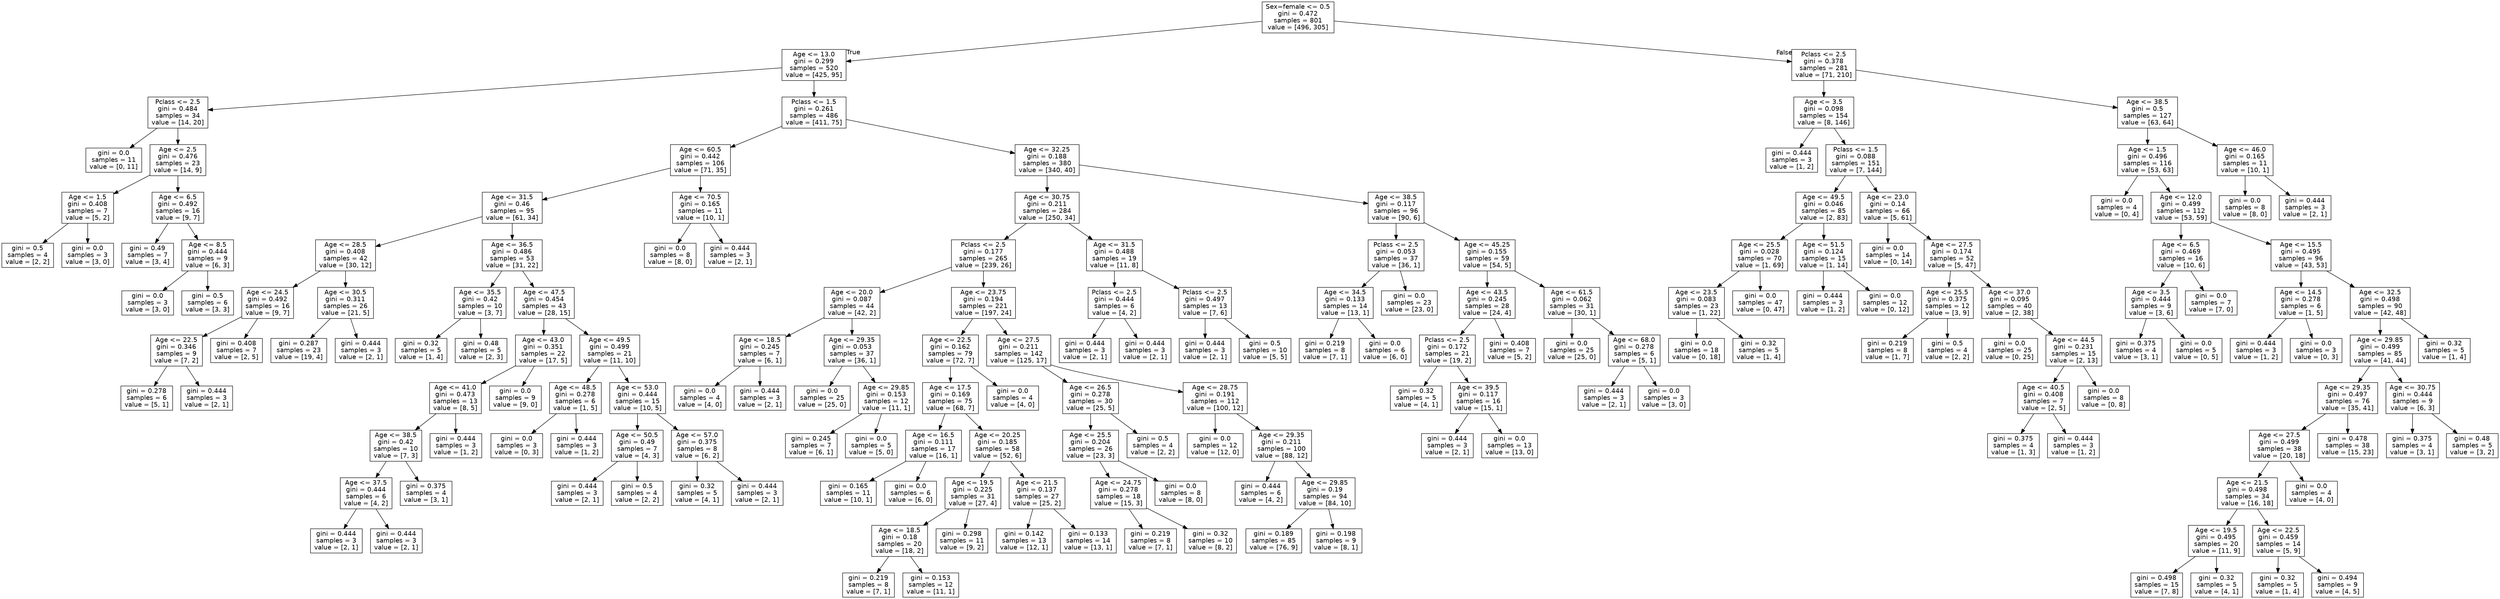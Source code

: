 digraph Tree {
node [shape=box, fontname="helvetica"] ;
edge [fontname="helvetica"] ;
0 [label="Sex=female <= 0.5\ngini = 0.472\nsamples = 801\nvalue = [496, 305]"] ;
1 [label="Age <= 13.0\ngini = 0.299\nsamples = 520\nvalue = [425, 95]"] ;
0 -> 1 [labeldistance=2.5, labelangle=45, headlabel="True"] ;
2 [label="Pclass <= 2.5\ngini = 0.484\nsamples = 34\nvalue = [14, 20]"] ;
1 -> 2 ;
3 [label="gini = 0.0\nsamples = 11\nvalue = [0, 11]"] ;
2 -> 3 ;
4 [label="Age <= 2.5\ngini = 0.476\nsamples = 23\nvalue = [14, 9]"] ;
2 -> 4 ;
5 [label="Age <= 1.5\ngini = 0.408\nsamples = 7\nvalue = [5, 2]"] ;
4 -> 5 ;
6 [label="gini = 0.5\nsamples = 4\nvalue = [2, 2]"] ;
5 -> 6 ;
7 [label="gini = 0.0\nsamples = 3\nvalue = [3, 0]"] ;
5 -> 7 ;
8 [label="Age <= 6.5\ngini = 0.492\nsamples = 16\nvalue = [9, 7]"] ;
4 -> 8 ;
9 [label="gini = 0.49\nsamples = 7\nvalue = [3, 4]"] ;
8 -> 9 ;
10 [label="Age <= 8.5\ngini = 0.444\nsamples = 9\nvalue = [6, 3]"] ;
8 -> 10 ;
11 [label="gini = 0.0\nsamples = 3\nvalue = [3, 0]"] ;
10 -> 11 ;
12 [label="gini = 0.5\nsamples = 6\nvalue = [3, 3]"] ;
10 -> 12 ;
13 [label="Pclass <= 1.5\ngini = 0.261\nsamples = 486\nvalue = [411, 75]"] ;
1 -> 13 ;
14 [label="Age <= 60.5\ngini = 0.442\nsamples = 106\nvalue = [71, 35]"] ;
13 -> 14 ;
15 [label="Age <= 31.5\ngini = 0.46\nsamples = 95\nvalue = [61, 34]"] ;
14 -> 15 ;
16 [label="Age <= 28.5\ngini = 0.408\nsamples = 42\nvalue = [30, 12]"] ;
15 -> 16 ;
17 [label="Age <= 24.5\ngini = 0.492\nsamples = 16\nvalue = [9, 7]"] ;
16 -> 17 ;
18 [label="Age <= 22.5\ngini = 0.346\nsamples = 9\nvalue = [7, 2]"] ;
17 -> 18 ;
19 [label="gini = 0.278\nsamples = 6\nvalue = [5, 1]"] ;
18 -> 19 ;
20 [label="gini = 0.444\nsamples = 3\nvalue = [2, 1]"] ;
18 -> 20 ;
21 [label="gini = 0.408\nsamples = 7\nvalue = [2, 5]"] ;
17 -> 21 ;
22 [label="Age <= 30.5\ngini = 0.311\nsamples = 26\nvalue = [21, 5]"] ;
16 -> 22 ;
23 [label="gini = 0.287\nsamples = 23\nvalue = [19, 4]"] ;
22 -> 23 ;
24 [label="gini = 0.444\nsamples = 3\nvalue = [2, 1]"] ;
22 -> 24 ;
25 [label="Age <= 36.5\ngini = 0.486\nsamples = 53\nvalue = [31, 22]"] ;
15 -> 25 ;
26 [label="Age <= 35.5\ngini = 0.42\nsamples = 10\nvalue = [3, 7]"] ;
25 -> 26 ;
27 [label="gini = 0.32\nsamples = 5\nvalue = [1, 4]"] ;
26 -> 27 ;
28 [label="gini = 0.48\nsamples = 5\nvalue = [2, 3]"] ;
26 -> 28 ;
29 [label="Age <= 47.5\ngini = 0.454\nsamples = 43\nvalue = [28, 15]"] ;
25 -> 29 ;
30 [label="Age <= 43.0\ngini = 0.351\nsamples = 22\nvalue = [17, 5]"] ;
29 -> 30 ;
31 [label="Age <= 41.0\ngini = 0.473\nsamples = 13\nvalue = [8, 5]"] ;
30 -> 31 ;
32 [label="Age <= 38.5\ngini = 0.42\nsamples = 10\nvalue = [7, 3]"] ;
31 -> 32 ;
33 [label="Age <= 37.5\ngini = 0.444\nsamples = 6\nvalue = [4, 2]"] ;
32 -> 33 ;
34 [label="gini = 0.444\nsamples = 3\nvalue = [2, 1]"] ;
33 -> 34 ;
35 [label="gini = 0.444\nsamples = 3\nvalue = [2, 1]"] ;
33 -> 35 ;
36 [label="gini = 0.375\nsamples = 4\nvalue = [3, 1]"] ;
32 -> 36 ;
37 [label="gini = 0.444\nsamples = 3\nvalue = [1, 2]"] ;
31 -> 37 ;
38 [label="gini = 0.0\nsamples = 9\nvalue = [9, 0]"] ;
30 -> 38 ;
39 [label="Age <= 49.5\ngini = 0.499\nsamples = 21\nvalue = [11, 10]"] ;
29 -> 39 ;
40 [label="Age <= 48.5\ngini = 0.278\nsamples = 6\nvalue = [1, 5]"] ;
39 -> 40 ;
41 [label="gini = 0.0\nsamples = 3\nvalue = [0, 3]"] ;
40 -> 41 ;
42 [label="gini = 0.444\nsamples = 3\nvalue = [1, 2]"] ;
40 -> 42 ;
43 [label="Age <= 53.0\ngini = 0.444\nsamples = 15\nvalue = [10, 5]"] ;
39 -> 43 ;
44 [label="Age <= 50.5\ngini = 0.49\nsamples = 7\nvalue = [4, 3]"] ;
43 -> 44 ;
45 [label="gini = 0.444\nsamples = 3\nvalue = [2, 1]"] ;
44 -> 45 ;
46 [label="gini = 0.5\nsamples = 4\nvalue = [2, 2]"] ;
44 -> 46 ;
47 [label="Age <= 57.0\ngini = 0.375\nsamples = 8\nvalue = [6, 2]"] ;
43 -> 47 ;
48 [label="gini = 0.32\nsamples = 5\nvalue = [4, 1]"] ;
47 -> 48 ;
49 [label="gini = 0.444\nsamples = 3\nvalue = [2, 1]"] ;
47 -> 49 ;
50 [label="Age <= 70.5\ngini = 0.165\nsamples = 11\nvalue = [10, 1]"] ;
14 -> 50 ;
51 [label="gini = 0.0\nsamples = 8\nvalue = [8, 0]"] ;
50 -> 51 ;
52 [label="gini = 0.444\nsamples = 3\nvalue = [2, 1]"] ;
50 -> 52 ;
53 [label="Age <= 32.25\ngini = 0.188\nsamples = 380\nvalue = [340, 40]"] ;
13 -> 53 ;
54 [label="Age <= 30.75\ngini = 0.211\nsamples = 284\nvalue = [250, 34]"] ;
53 -> 54 ;
55 [label="Pclass <= 2.5\ngini = 0.177\nsamples = 265\nvalue = [239, 26]"] ;
54 -> 55 ;
56 [label="Age <= 20.0\ngini = 0.087\nsamples = 44\nvalue = [42, 2]"] ;
55 -> 56 ;
57 [label="Age <= 18.5\ngini = 0.245\nsamples = 7\nvalue = [6, 1]"] ;
56 -> 57 ;
58 [label="gini = 0.0\nsamples = 4\nvalue = [4, 0]"] ;
57 -> 58 ;
59 [label="gini = 0.444\nsamples = 3\nvalue = [2, 1]"] ;
57 -> 59 ;
60 [label="Age <= 29.35\ngini = 0.053\nsamples = 37\nvalue = [36, 1]"] ;
56 -> 60 ;
61 [label="gini = 0.0\nsamples = 25\nvalue = [25, 0]"] ;
60 -> 61 ;
62 [label="Age <= 29.85\ngini = 0.153\nsamples = 12\nvalue = [11, 1]"] ;
60 -> 62 ;
63 [label="gini = 0.245\nsamples = 7\nvalue = [6, 1]"] ;
62 -> 63 ;
64 [label="gini = 0.0\nsamples = 5\nvalue = [5, 0]"] ;
62 -> 64 ;
65 [label="Age <= 23.75\ngini = 0.194\nsamples = 221\nvalue = [197, 24]"] ;
55 -> 65 ;
66 [label="Age <= 22.5\ngini = 0.162\nsamples = 79\nvalue = [72, 7]"] ;
65 -> 66 ;
67 [label="Age <= 17.5\ngini = 0.169\nsamples = 75\nvalue = [68, 7]"] ;
66 -> 67 ;
68 [label="Age <= 16.5\ngini = 0.111\nsamples = 17\nvalue = [16, 1]"] ;
67 -> 68 ;
69 [label="gini = 0.165\nsamples = 11\nvalue = [10, 1]"] ;
68 -> 69 ;
70 [label="gini = 0.0\nsamples = 6\nvalue = [6, 0]"] ;
68 -> 70 ;
71 [label="Age <= 20.25\ngini = 0.185\nsamples = 58\nvalue = [52, 6]"] ;
67 -> 71 ;
72 [label="Age <= 19.5\ngini = 0.225\nsamples = 31\nvalue = [27, 4]"] ;
71 -> 72 ;
73 [label="Age <= 18.5\ngini = 0.18\nsamples = 20\nvalue = [18, 2]"] ;
72 -> 73 ;
74 [label="gini = 0.219\nsamples = 8\nvalue = [7, 1]"] ;
73 -> 74 ;
75 [label="gini = 0.153\nsamples = 12\nvalue = [11, 1]"] ;
73 -> 75 ;
76 [label="gini = 0.298\nsamples = 11\nvalue = [9, 2]"] ;
72 -> 76 ;
77 [label="Age <= 21.5\ngini = 0.137\nsamples = 27\nvalue = [25, 2]"] ;
71 -> 77 ;
78 [label="gini = 0.142\nsamples = 13\nvalue = [12, 1]"] ;
77 -> 78 ;
79 [label="gini = 0.133\nsamples = 14\nvalue = [13, 1]"] ;
77 -> 79 ;
80 [label="gini = 0.0\nsamples = 4\nvalue = [4, 0]"] ;
66 -> 80 ;
81 [label="Age <= 27.5\ngini = 0.211\nsamples = 142\nvalue = [125, 17]"] ;
65 -> 81 ;
82 [label="Age <= 26.5\ngini = 0.278\nsamples = 30\nvalue = [25, 5]"] ;
81 -> 82 ;
83 [label="Age <= 25.5\ngini = 0.204\nsamples = 26\nvalue = [23, 3]"] ;
82 -> 83 ;
84 [label="Age <= 24.75\ngini = 0.278\nsamples = 18\nvalue = [15, 3]"] ;
83 -> 84 ;
85 [label="gini = 0.219\nsamples = 8\nvalue = [7, 1]"] ;
84 -> 85 ;
86 [label="gini = 0.32\nsamples = 10\nvalue = [8, 2]"] ;
84 -> 86 ;
87 [label="gini = 0.0\nsamples = 8\nvalue = [8, 0]"] ;
83 -> 87 ;
88 [label="gini = 0.5\nsamples = 4\nvalue = [2, 2]"] ;
82 -> 88 ;
89 [label="Age <= 28.75\ngini = 0.191\nsamples = 112\nvalue = [100, 12]"] ;
81 -> 89 ;
90 [label="gini = 0.0\nsamples = 12\nvalue = [12, 0]"] ;
89 -> 90 ;
91 [label="Age <= 29.35\ngini = 0.211\nsamples = 100\nvalue = [88, 12]"] ;
89 -> 91 ;
92 [label="gini = 0.444\nsamples = 6\nvalue = [4, 2]"] ;
91 -> 92 ;
93 [label="Age <= 29.85\ngini = 0.19\nsamples = 94\nvalue = [84, 10]"] ;
91 -> 93 ;
94 [label="gini = 0.189\nsamples = 85\nvalue = [76, 9]"] ;
93 -> 94 ;
95 [label="gini = 0.198\nsamples = 9\nvalue = [8, 1]"] ;
93 -> 95 ;
96 [label="Age <= 31.5\ngini = 0.488\nsamples = 19\nvalue = [11, 8]"] ;
54 -> 96 ;
97 [label="Pclass <= 2.5\ngini = 0.444\nsamples = 6\nvalue = [4, 2]"] ;
96 -> 97 ;
98 [label="gini = 0.444\nsamples = 3\nvalue = [2, 1]"] ;
97 -> 98 ;
99 [label="gini = 0.444\nsamples = 3\nvalue = [2, 1]"] ;
97 -> 99 ;
100 [label="Pclass <= 2.5\ngini = 0.497\nsamples = 13\nvalue = [7, 6]"] ;
96 -> 100 ;
101 [label="gini = 0.444\nsamples = 3\nvalue = [2, 1]"] ;
100 -> 101 ;
102 [label="gini = 0.5\nsamples = 10\nvalue = [5, 5]"] ;
100 -> 102 ;
103 [label="Age <= 38.5\ngini = 0.117\nsamples = 96\nvalue = [90, 6]"] ;
53 -> 103 ;
104 [label="Pclass <= 2.5\ngini = 0.053\nsamples = 37\nvalue = [36, 1]"] ;
103 -> 104 ;
105 [label="Age <= 34.5\ngini = 0.133\nsamples = 14\nvalue = [13, 1]"] ;
104 -> 105 ;
106 [label="gini = 0.219\nsamples = 8\nvalue = [7, 1]"] ;
105 -> 106 ;
107 [label="gini = 0.0\nsamples = 6\nvalue = [6, 0]"] ;
105 -> 107 ;
108 [label="gini = 0.0\nsamples = 23\nvalue = [23, 0]"] ;
104 -> 108 ;
109 [label="Age <= 45.25\ngini = 0.155\nsamples = 59\nvalue = [54, 5]"] ;
103 -> 109 ;
110 [label="Age <= 43.5\ngini = 0.245\nsamples = 28\nvalue = [24, 4]"] ;
109 -> 110 ;
111 [label="Pclass <= 2.5\ngini = 0.172\nsamples = 21\nvalue = [19, 2]"] ;
110 -> 111 ;
112 [label="gini = 0.32\nsamples = 5\nvalue = [4, 1]"] ;
111 -> 112 ;
113 [label="Age <= 39.5\ngini = 0.117\nsamples = 16\nvalue = [15, 1]"] ;
111 -> 113 ;
114 [label="gini = 0.444\nsamples = 3\nvalue = [2, 1]"] ;
113 -> 114 ;
115 [label="gini = 0.0\nsamples = 13\nvalue = [13, 0]"] ;
113 -> 115 ;
116 [label="gini = 0.408\nsamples = 7\nvalue = [5, 2]"] ;
110 -> 116 ;
117 [label="Age <= 61.5\ngini = 0.062\nsamples = 31\nvalue = [30, 1]"] ;
109 -> 117 ;
118 [label="gini = 0.0\nsamples = 25\nvalue = [25, 0]"] ;
117 -> 118 ;
119 [label="Age <= 68.0\ngini = 0.278\nsamples = 6\nvalue = [5, 1]"] ;
117 -> 119 ;
120 [label="gini = 0.444\nsamples = 3\nvalue = [2, 1]"] ;
119 -> 120 ;
121 [label="gini = 0.0\nsamples = 3\nvalue = [3, 0]"] ;
119 -> 121 ;
122 [label="Pclass <= 2.5\ngini = 0.378\nsamples = 281\nvalue = [71, 210]"] ;
0 -> 122 [labeldistance=2.5, labelangle=-45, headlabel="False"] ;
123 [label="Age <= 3.5\ngini = 0.098\nsamples = 154\nvalue = [8, 146]"] ;
122 -> 123 ;
124 [label="gini = 0.444\nsamples = 3\nvalue = [1, 2]"] ;
123 -> 124 ;
125 [label="Pclass <= 1.5\ngini = 0.088\nsamples = 151\nvalue = [7, 144]"] ;
123 -> 125 ;
126 [label="Age <= 49.5\ngini = 0.046\nsamples = 85\nvalue = [2, 83]"] ;
125 -> 126 ;
127 [label="Age <= 25.5\ngini = 0.028\nsamples = 70\nvalue = [1, 69]"] ;
126 -> 127 ;
128 [label="Age <= 23.5\ngini = 0.083\nsamples = 23\nvalue = [1, 22]"] ;
127 -> 128 ;
129 [label="gini = 0.0\nsamples = 18\nvalue = [0, 18]"] ;
128 -> 129 ;
130 [label="gini = 0.32\nsamples = 5\nvalue = [1, 4]"] ;
128 -> 130 ;
131 [label="gini = 0.0\nsamples = 47\nvalue = [0, 47]"] ;
127 -> 131 ;
132 [label="Age <= 51.5\ngini = 0.124\nsamples = 15\nvalue = [1, 14]"] ;
126 -> 132 ;
133 [label="gini = 0.444\nsamples = 3\nvalue = [1, 2]"] ;
132 -> 133 ;
134 [label="gini = 0.0\nsamples = 12\nvalue = [0, 12]"] ;
132 -> 134 ;
135 [label="Age <= 23.0\ngini = 0.14\nsamples = 66\nvalue = [5, 61]"] ;
125 -> 135 ;
136 [label="gini = 0.0\nsamples = 14\nvalue = [0, 14]"] ;
135 -> 136 ;
137 [label="Age <= 27.5\ngini = 0.174\nsamples = 52\nvalue = [5, 47]"] ;
135 -> 137 ;
138 [label="Age <= 25.5\ngini = 0.375\nsamples = 12\nvalue = [3, 9]"] ;
137 -> 138 ;
139 [label="gini = 0.219\nsamples = 8\nvalue = [1, 7]"] ;
138 -> 139 ;
140 [label="gini = 0.5\nsamples = 4\nvalue = [2, 2]"] ;
138 -> 140 ;
141 [label="Age <= 37.0\ngini = 0.095\nsamples = 40\nvalue = [2, 38]"] ;
137 -> 141 ;
142 [label="gini = 0.0\nsamples = 25\nvalue = [0, 25]"] ;
141 -> 142 ;
143 [label="Age <= 44.5\ngini = 0.231\nsamples = 15\nvalue = [2, 13]"] ;
141 -> 143 ;
144 [label="Age <= 40.5\ngini = 0.408\nsamples = 7\nvalue = [2, 5]"] ;
143 -> 144 ;
145 [label="gini = 0.375\nsamples = 4\nvalue = [1, 3]"] ;
144 -> 145 ;
146 [label="gini = 0.444\nsamples = 3\nvalue = [1, 2]"] ;
144 -> 146 ;
147 [label="gini = 0.0\nsamples = 8\nvalue = [0, 8]"] ;
143 -> 147 ;
148 [label="Age <= 38.5\ngini = 0.5\nsamples = 127\nvalue = [63, 64]"] ;
122 -> 148 ;
149 [label="Age <= 1.5\ngini = 0.496\nsamples = 116\nvalue = [53, 63]"] ;
148 -> 149 ;
150 [label="gini = 0.0\nsamples = 4\nvalue = [0, 4]"] ;
149 -> 150 ;
151 [label="Age <= 12.0\ngini = 0.499\nsamples = 112\nvalue = [53, 59]"] ;
149 -> 151 ;
152 [label="Age <= 6.5\ngini = 0.469\nsamples = 16\nvalue = [10, 6]"] ;
151 -> 152 ;
153 [label="Age <= 3.5\ngini = 0.444\nsamples = 9\nvalue = [3, 6]"] ;
152 -> 153 ;
154 [label="gini = 0.375\nsamples = 4\nvalue = [3, 1]"] ;
153 -> 154 ;
155 [label="gini = 0.0\nsamples = 5\nvalue = [0, 5]"] ;
153 -> 155 ;
156 [label="gini = 0.0\nsamples = 7\nvalue = [7, 0]"] ;
152 -> 156 ;
157 [label="Age <= 15.5\ngini = 0.495\nsamples = 96\nvalue = [43, 53]"] ;
151 -> 157 ;
158 [label="Age <= 14.5\ngini = 0.278\nsamples = 6\nvalue = [1, 5]"] ;
157 -> 158 ;
159 [label="gini = 0.444\nsamples = 3\nvalue = [1, 2]"] ;
158 -> 159 ;
160 [label="gini = 0.0\nsamples = 3\nvalue = [0, 3]"] ;
158 -> 160 ;
161 [label="Age <= 32.5\ngini = 0.498\nsamples = 90\nvalue = [42, 48]"] ;
157 -> 161 ;
162 [label="Age <= 29.85\ngini = 0.499\nsamples = 85\nvalue = [41, 44]"] ;
161 -> 162 ;
163 [label="Age <= 29.35\ngini = 0.497\nsamples = 76\nvalue = [35, 41]"] ;
162 -> 163 ;
164 [label="Age <= 27.5\ngini = 0.499\nsamples = 38\nvalue = [20, 18]"] ;
163 -> 164 ;
165 [label="Age <= 21.5\ngini = 0.498\nsamples = 34\nvalue = [16, 18]"] ;
164 -> 165 ;
166 [label="Age <= 19.5\ngini = 0.495\nsamples = 20\nvalue = [11, 9]"] ;
165 -> 166 ;
167 [label="gini = 0.498\nsamples = 15\nvalue = [7, 8]"] ;
166 -> 167 ;
168 [label="gini = 0.32\nsamples = 5\nvalue = [4, 1]"] ;
166 -> 168 ;
169 [label="Age <= 22.5\ngini = 0.459\nsamples = 14\nvalue = [5, 9]"] ;
165 -> 169 ;
170 [label="gini = 0.32\nsamples = 5\nvalue = [1, 4]"] ;
169 -> 170 ;
171 [label="gini = 0.494\nsamples = 9\nvalue = [4, 5]"] ;
169 -> 171 ;
172 [label="gini = 0.0\nsamples = 4\nvalue = [4, 0]"] ;
164 -> 172 ;
173 [label="gini = 0.478\nsamples = 38\nvalue = [15, 23]"] ;
163 -> 173 ;
174 [label="Age <= 30.75\ngini = 0.444\nsamples = 9\nvalue = [6, 3]"] ;
162 -> 174 ;
175 [label="gini = 0.375\nsamples = 4\nvalue = [3, 1]"] ;
174 -> 175 ;
176 [label="gini = 0.48\nsamples = 5\nvalue = [3, 2]"] ;
174 -> 176 ;
177 [label="gini = 0.32\nsamples = 5\nvalue = [1, 4]"] ;
161 -> 177 ;
178 [label="Age <= 46.0\ngini = 0.165\nsamples = 11\nvalue = [10, 1]"] ;
148 -> 178 ;
179 [label="gini = 0.0\nsamples = 8\nvalue = [8, 0]"] ;
178 -> 179 ;
180 [label="gini = 0.444\nsamples = 3\nvalue = [2, 1]"] ;
178 -> 180 ;
}